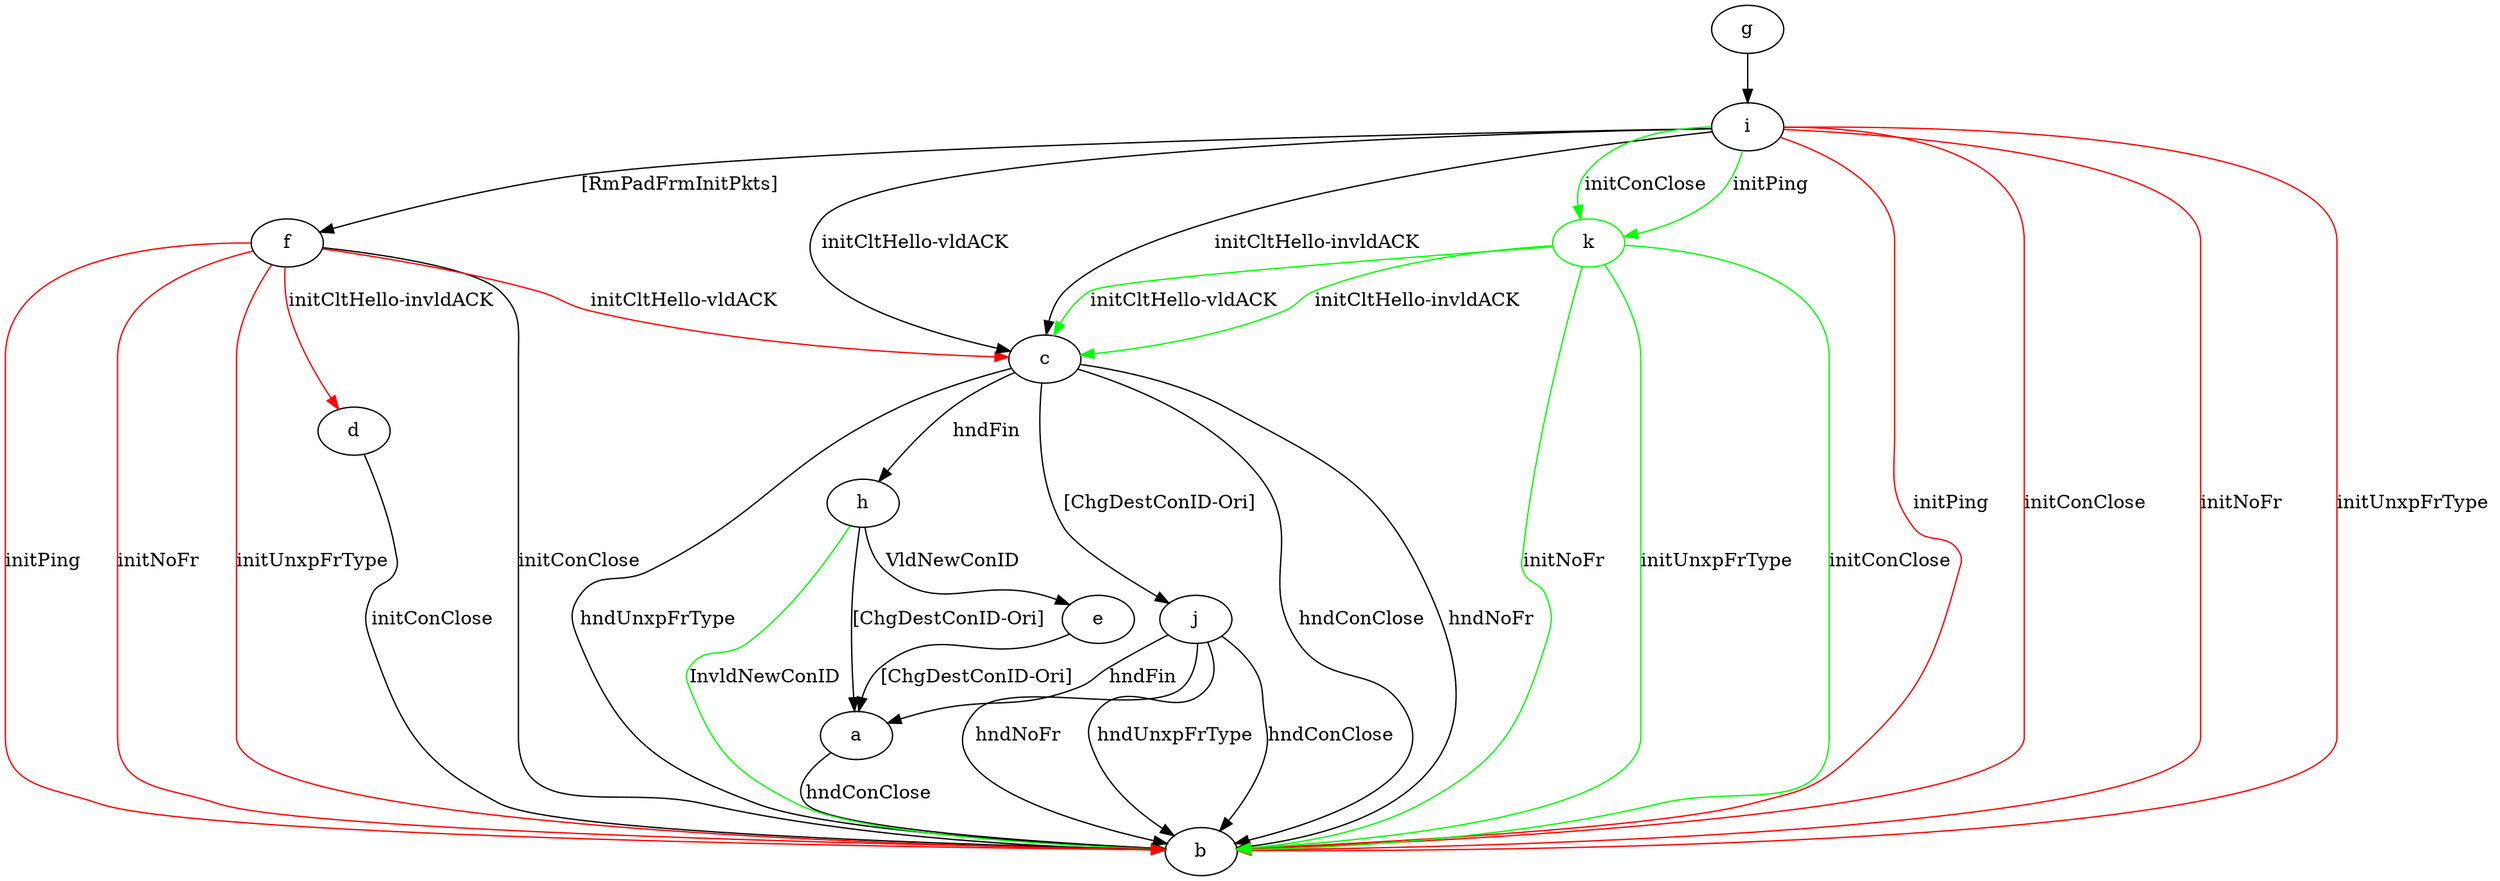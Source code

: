 digraph "" {
	a -> b	[key=0,
		label="hndConClose "];
	c -> b	[key=0,
		label="hndConClose "];
	c -> b	[key=1,
		label="hndNoFr "];
	c -> b	[key=2,
		label="hndUnxpFrType "];
	c -> h	[key=0,
		label="hndFin "];
	c -> j	[key=0,
		label="[ChgDestConID-Ori] "];
	d -> b	[key=0,
		label="initConClose "];
	e -> a	[key=0,
		label="[ChgDestConID-Ori] "];
	f -> b	[key=0,
		label="initConClose "];
	f -> b	[key=1,
		color=red,
		label="initPing "];
	f -> b	[key=2,
		color=red,
		label="initNoFr "];
	f -> b	[key=3,
		color=red,
		label="initUnxpFrType "];
	f -> c	[key=0,
		color=red,
		label="initCltHello-vldACK "];
	f -> d	[key=0,
		color=red,
		label="initCltHello-invldACK "];
	g -> i	[key=0];
	h -> a	[key=0,
		label="[ChgDestConID-Ori] "];
	h -> b	[key=0,
		color=green,
		label="InvldNewConID "];
	h -> e	[key=0,
		label="VldNewConID "];
	i -> b	[key=0,
		color=red,
		label="initPing "];
	i -> b	[key=1,
		color=red,
		label="initConClose "];
	i -> b	[key=2,
		color=red,
		label="initNoFr "];
	i -> b	[key=3,
		color=red,
		label="initUnxpFrType "];
	i -> c	[key=0,
		label="initCltHello-vldACK "];
	i -> c	[key=1,
		label="initCltHello-invldACK "];
	i -> f	[key=0,
		label="[RmPadFrmInitPkts] "];
	k	[color=green];
	i -> k	[key=0,
		color=green,
		label="initPing "];
	i -> k	[key=1,
		color=green,
		label="initConClose "];
	j -> a	[key=0,
		label="hndFin "];
	j -> b	[key=0,
		label="hndConClose "];
	j -> b	[key=1,
		label="hndNoFr "];
	j -> b	[key=2,
		label="hndUnxpFrType "];
	k -> b	[key=0,
		color=green,
		label="initConClose "];
	k -> b	[key=1,
		color=green,
		label="initNoFr "];
	k -> b	[key=2,
		color=green,
		label="initUnxpFrType "];
	k -> c	[key=0,
		color=green,
		label="initCltHello-vldACK "];
	k -> c	[key=1,
		color=green,
		label="initCltHello-invldACK "];
}
